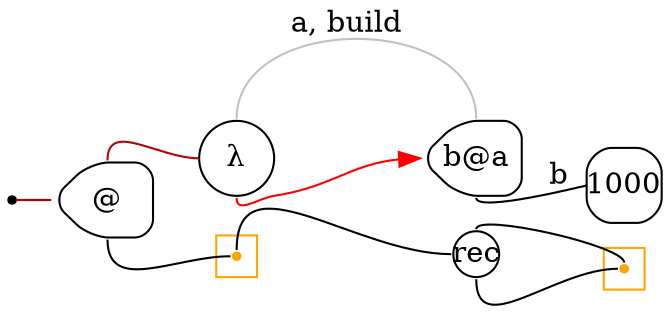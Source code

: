 digraph G {
  rankdir=LR;
  edge[arrowhead=none,arrowtail=none];
  node[fixedsize=true,shape=circle]
  size="12.133333333333333,4.987468750000001";
  labeldistance=0;
  nodesep=.175;
  ranksep=.175;

 nd1[shape=point];
 nd2[label="@",tooltip="nd2-AppGraph",style=rounded,orientation=90,shape=house,color="#000000"];
 subgraph cluster_nd24 {
   graph[style=fill,color="orange"];ndcluster_nd24[tooltip="nd24",orientation=90,shape=point,color="orange"];
 };
 nd68[label="rec",tooltip="nd68-RecurGraph",style=rounded,width=.3,height=.3,color="#000000"];
   subgraph cluster_nd72 {
     graph[style=fill,color="orange"];ndcluster_nd72[tooltip="nd72",orientation=90,shape=point,color="orange"];
   };
 nd6[label="λ",tooltip="nd6-AbsGraph",style=rounded,color="#000000"];
 nd7[label="b@a",tooltip="nd7-AppGraph",style=rounded,orientation=90,shape=house,color="#000000"];
   nd14[label="1000",tooltip="nd14-ConstGraph",style=rounded,orientation=90,shape=square,color="#000000"];

  nd6->nd7[dir=back,label="a, build",headport=n,tailport=n,color=grey,arrowhead=none,arrowtail=none];
  nd7->nd14[label="b",tailport=s,headport=w];
  nd6->nd7[tailport=s,headport=w,color=red,arrowhead=normal];
  ndcluster_nd24->nd68[tailport=n,headport=w];
  nd2->ndcluster_nd24[tailport=s,headport=w];
  nd2->nd6[tailport=n,headport=w,color="#b70000",arrowhead=none,arrowtail=none];
  nd1->nd2[tailport=e,headport=w,color="#b70000",arrowhead=none,arrowtail=none];
  nd68->ndcluster_nd72[dir=back,headport=n,tailport=n];
  nd68->ndcluster_nd72[tailport=s,headport=w];
}